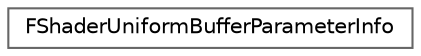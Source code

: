 digraph "Graphical Class Hierarchy"
{
 // INTERACTIVE_SVG=YES
 // LATEX_PDF_SIZE
  bgcolor="transparent";
  edge [fontname=Helvetica,fontsize=10,labelfontname=Helvetica,labelfontsize=10];
  node [fontname=Helvetica,fontsize=10,shape=box,height=0.2,width=0.4];
  rankdir="LR";
  Node0 [id="Node000000",label="FShaderUniformBufferParameterInfo",height=0.2,width=0.4,color="grey40", fillcolor="white", style="filled",URL="$d7/d18/classFShaderUniformBufferParameterInfo.html",tooltip=" "];
}
